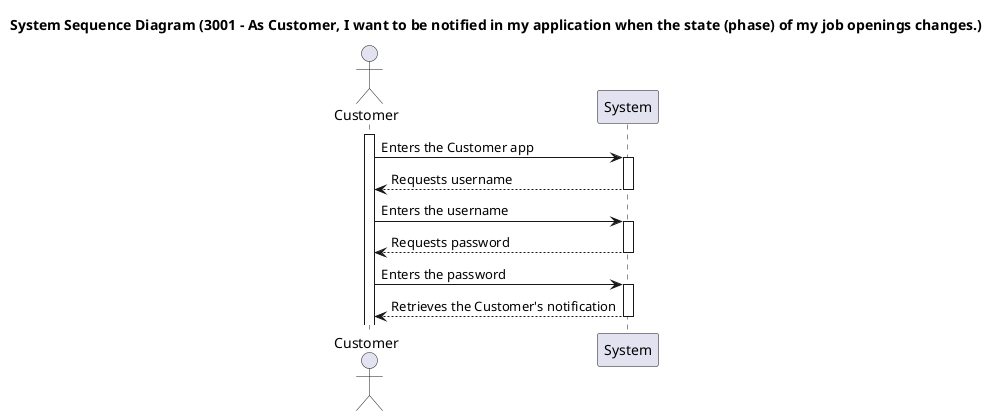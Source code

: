 @startuml
title System Sequence Diagram (3001 - As Customer, I want to be notified in my application when the state (phase) of my job openings changes.)

actor Customer as Customer
participant System as "System"

activate Customer

Customer -> System: Enters the Customer app
activate System

System --> Customer: Requests username
deactivate System

Customer -> System: Enters the username
activate System

System --> Customer: Requests password
deactivate System
Customer->System: Enters the password
activate System

System --> Customer: Retrieves the Customer's notification
deactivate System

@enduml